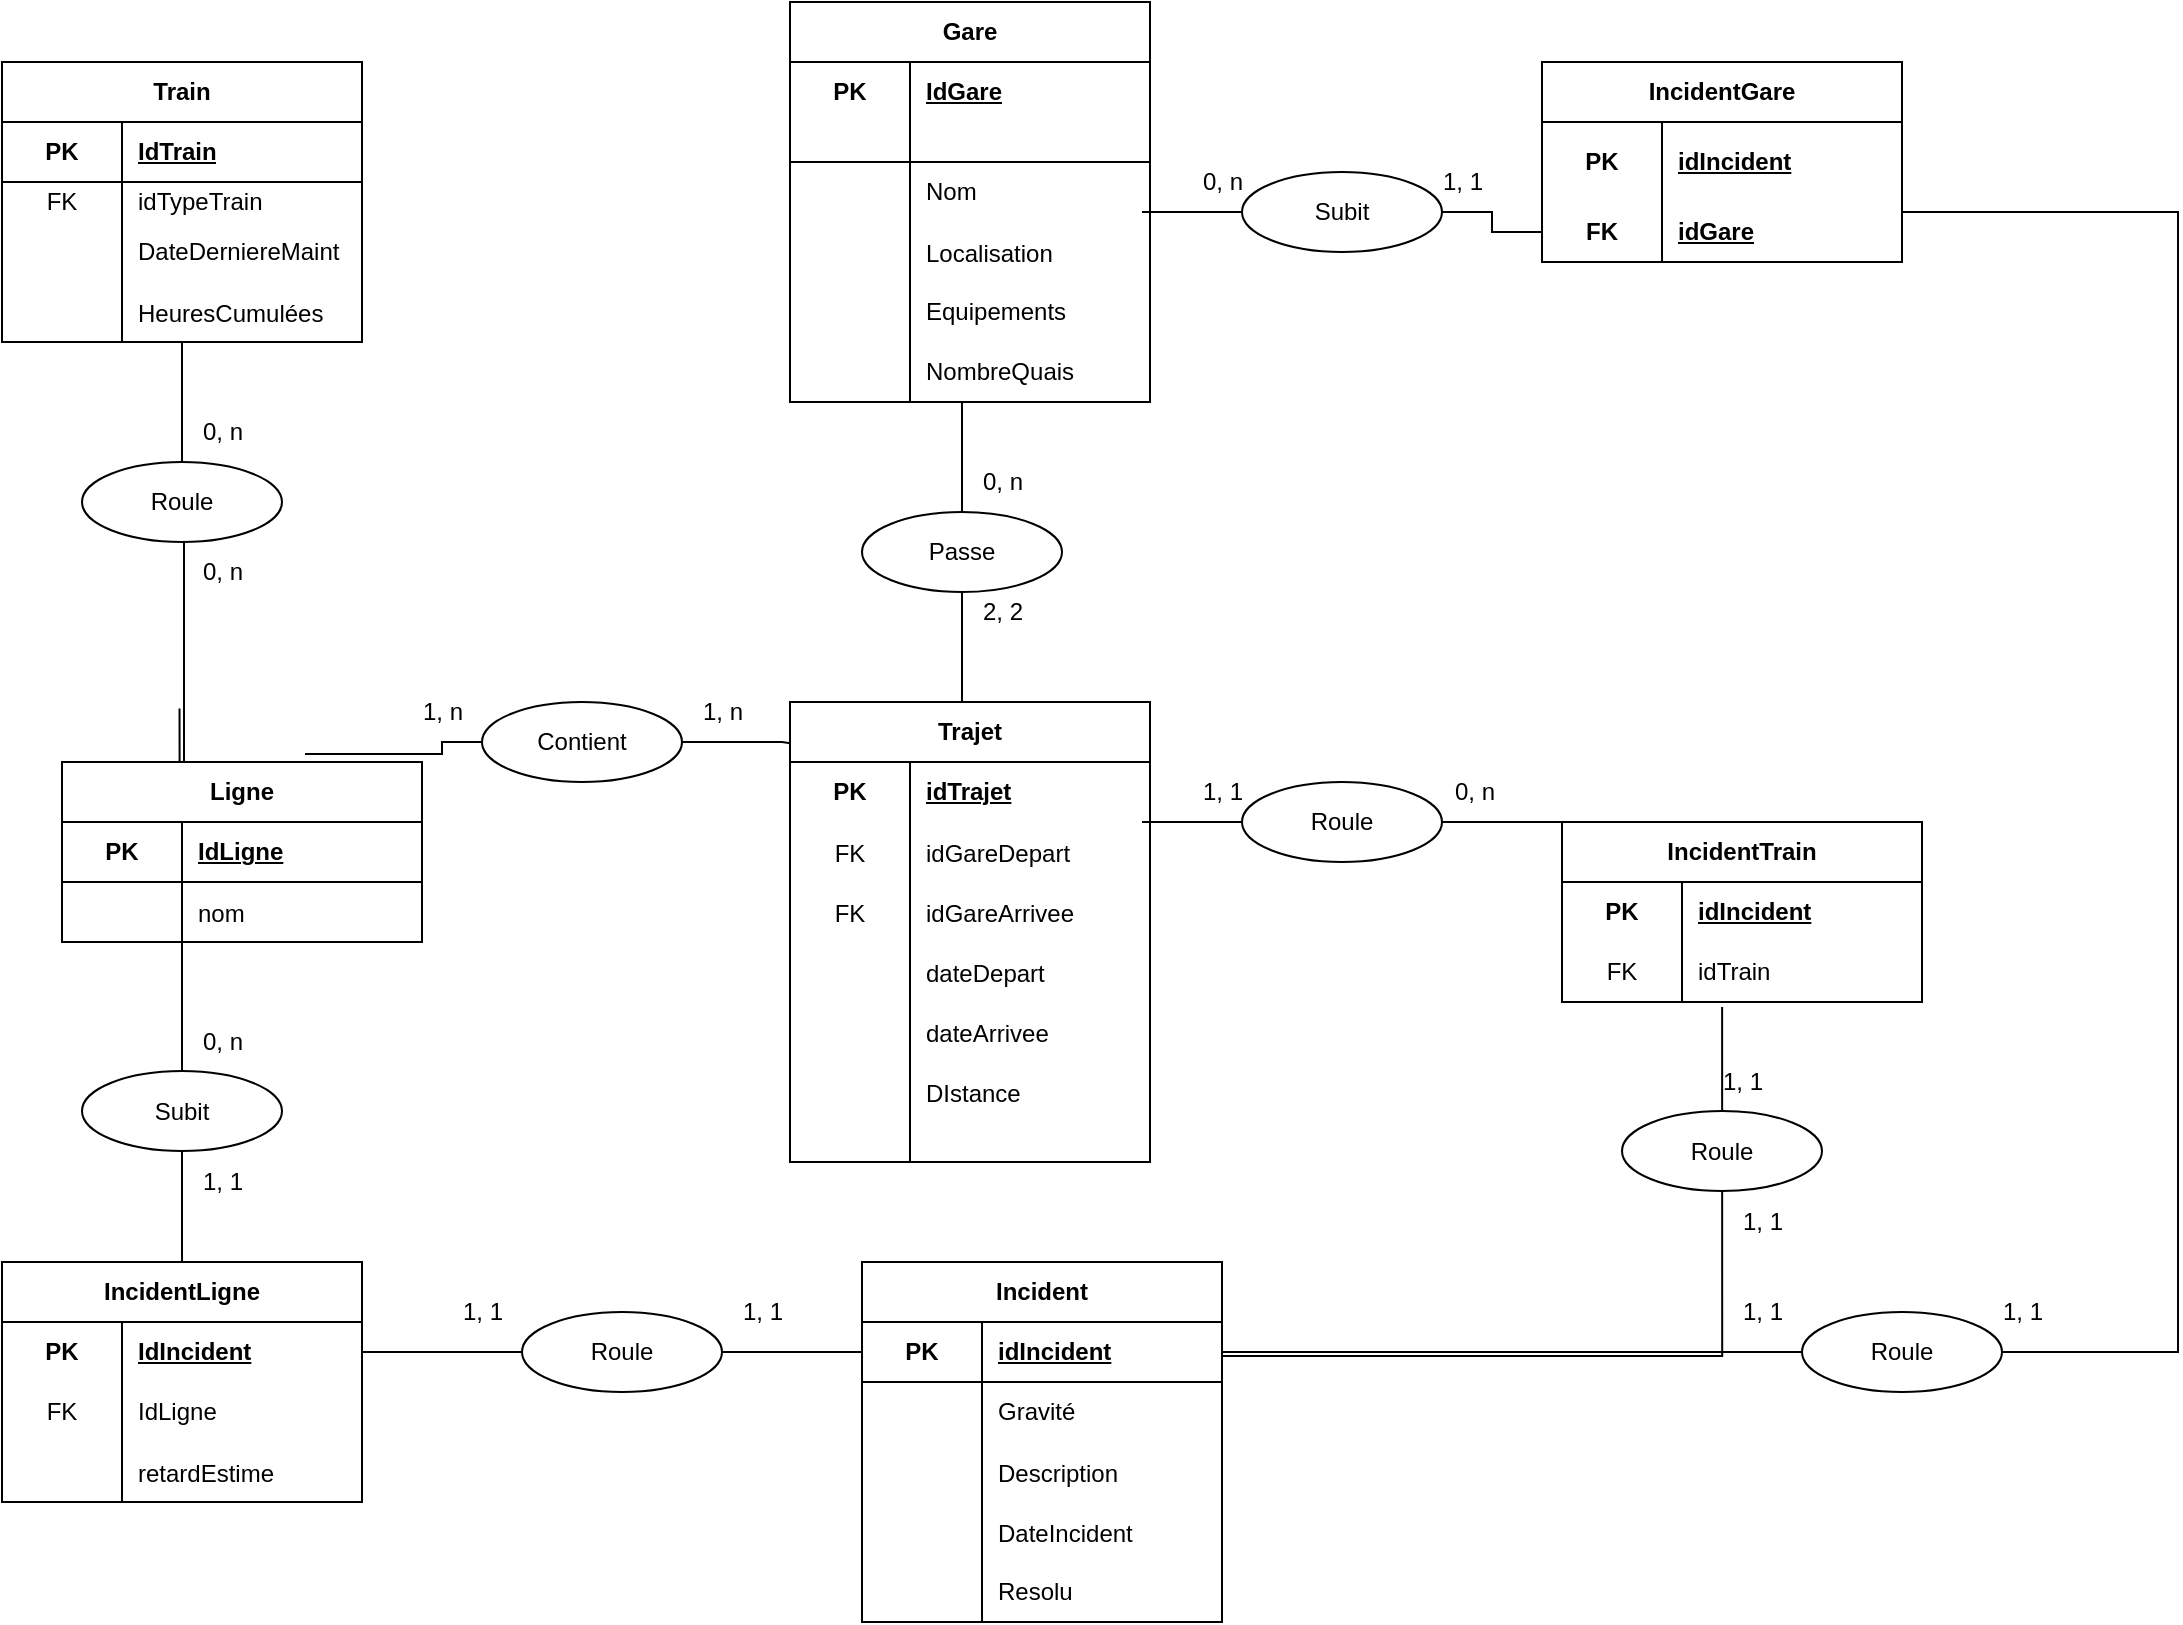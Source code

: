 <mxfile version="26.0.9">
  <diagram name="Page-1" id="61wyLN4FEqy509Z-48Gh">
    <mxGraphModel dx="1228" dy="876" grid="1" gridSize="10" guides="1" tooltips="1" connect="1" arrows="1" fold="1" page="1" pageScale="1" pageWidth="827" pageHeight="1169" math="0" shadow="0">
      <root>
        <mxCell id="0" />
        <mxCell id="1" parent="0" />
        <mxCell id="Aqfc0IEThjv4Q6KwzIk--5" value="Train" style="shape=table;startSize=30;container=1;collapsible=1;childLayout=tableLayout;fixedRows=1;rowLines=0;fontStyle=1;align=center;resizeLast=1;html=1;whiteSpace=wrap;" parent="1" vertex="1">
          <mxGeometry x="-160" y="40" width="180" height="140" as="geometry" />
        </mxCell>
        <mxCell id="Aqfc0IEThjv4Q6KwzIk--9" value="" style="shape=tableRow;horizontal=0;startSize=0;swimlaneHead=0;swimlaneBody=0;fillColor=none;collapsible=0;dropTarget=0;points=[[0,0.5],[1,0.5]];portConstraint=eastwest;top=0;left=0;right=0;bottom=1;html=1;" parent="Aqfc0IEThjv4Q6KwzIk--5" vertex="1">
          <mxGeometry y="30" width="180" height="30" as="geometry" />
        </mxCell>
        <mxCell id="Aqfc0IEThjv4Q6KwzIk--10" value="PK" style="shape=partialRectangle;connectable=0;fillColor=none;top=0;left=0;bottom=0;right=0;fontStyle=1;overflow=hidden;html=1;whiteSpace=wrap;" parent="Aqfc0IEThjv4Q6KwzIk--9" vertex="1">
          <mxGeometry width="60" height="30" as="geometry">
            <mxRectangle width="60" height="30" as="alternateBounds" />
          </mxGeometry>
        </mxCell>
        <mxCell id="Aqfc0IEThjv4Q6KwzIk--11" value="IdTrain" style="shape=partialRectangle;connectable=0;fillColor=none;top=0;left=0;bottom=0;right=0;align=left;spacingLeft=6;fontStyle=5;overflow=hidden;html=1;whiteSpace=wrap;" parent="Aqfc0IEThjv4Q6KwzIk--9" vertex="1">
          <mxGeometry x="60" width="120" height="30" as="geometry">
            <mxRectangle width="120" height="30" as="alternateBounds" />
          </mxGeometry>
        </mxCell>
        <mxCell id="GWBdyxAdNTo1Oi7OPLJ_-6" value="" style="shape=tableRow;horizontal=0;startSize=0;swimlaneHead=0;swimlaneBody=0;fillColor=none;collapsible=0;dropTarget=0;points=[[0,0.5],[1,0.5]];portConstraint=eastwest;top=0;left=0;right=0;bottom=0;" vertex="1" parent="Aqfc0IEThjv4Q6KwzIk--5">
          <mxGeometry y="60" width="180" height="20" as="geometry" />
        </mxCell>
        <mxCell id="GWBdyxAdNTo1Oi7OPLJ_-7" value="FK" style="shape=partialRectangle;connectable=0;fillColor=none;top=0;left=0;bottom=0;right=0;fontStyle=0;overflow=hidden;whiteSpace=wrap;html=1;" vertex="1" parent="GWBdyxAdNTo1Oi7OPLJ_-6">
          <mxGeometry width="60" height="20" as="geometry">
            <mxRectangle width="60" height="20" as="alternateBounds" />
          </mxGeometry>
        </mxCell>
        <mxCell id="GWBdyxAdNTo1Oi7OPLJ_-8" value="idTypeTrain" style="shape=partialRectangle;connectable=0;fillColor=none;top=0;left=0;bottom=0;right=0;align=left;spacingLeft=6;fontStyle=0;overflow=hidden;whiteSpace=wrap;html=1;" vertex="1" parent="GWBdyxAdNTo1Oi7OPLJ_-6">
          <mxGeometry x="60" width="120" height="20" as="geometry">
            <mxRectangle width="120" height="20" as="alternateBounds" />
          </mxGeometry>
        </mxCell>
        <mxCell id="Aqfc0IEThjv4Q6KwzIk--15" value="" style="shape=tableRow;horizontal=0;startSize=0;swimlaneHead=0;swimlaneBody=0;fillColor=none;collapsible=0;dropTarget=0;points=[[0,0.5],[1,0.5]];portConstraint=eastwest;top=0;left=0;right=0;bottom=0;html=1;" parent="Aqfc0IEThjv4Q6KwzIk--5" vertex="1">
          <mxGeometry y="80" width="180" height="30" as="geometry" />
        </mxCell>
        <mxCell id="Aqfc0IEThjv4Q6KwzIk--16" value="" style="shape=partialRectangle;connectable=0;fillColor=none;top=0;left=0;bottom=0;right=0;editable=1;overflow=hidden;html=1;whiteSpace=wrap;" parent="Aqfc0IEThjv4Q6KwzIk--15" vertex="1">
          <mxGeometry width="60" height="30" as="geometry">
            <mxRectangle width="60" height="30" as="alternateBounds" />
          </mxGeometry>
        </mxCell>
        <mxCell id="Aqfc0IEThjv4Q6KwzIk--17" value="DateDerniereMaint" style="shape=partialRectangle;connectable=0;fillColor=none;top=0;left=0;bottom=0;right=0;align=left;spacingLeft=6;overflow=hidden;html=1;whiteSpace=wrap;" parent="Aqfc0IEThjv4Q6KwzIk--15" vertex="1">
          <mxGeometry x="60" width="120" height="30" as="geometry">
            <mxRectangle width="120" height="30" as="alternateBounds" />
          </mxGeometry>
        </mxCell>
        <mxCell id="GWBdyxAdNTo1Oi7OPLJ_-2" value="" style="shape=tableRow;horizontal=0;startSize=0;swimlaneHead=0;swimlaneBody=0;fillColor=none;collapsible=0;dropTarget=0;points=[[0,0.5],[1,0.5]];portConstraint=eastwest;top=0;left=0;right=0;bottom=0;" vertex="1" parent="Aqfc0IEThjv4Q6KwzIk--5">
          <mxGeometry y="110" width="180" height="30" as="geometry" />
        </mxCell>
        <mxCell id="GWBdyxAdNTo1Oi7OPLJ_-3" value="" style="shape=partialRectangle;connectable=0;fillColor=none;top=0;left=0;bottom=0;right=0;editable=1;overflow=hidden;" vertex="1" parent="GWBdyxAdNTo1Oi7OPLJ_-2">
          <mxGeometry width="60" height="30" as="geometry">
            <mxRectangle width="60" height="30" as="alternateBounds" />
          </mxGeometry>
        </mxCell>
        <mxCell id="GWBdyxAdNTo1Oi7OPLJ_-4" value="HeuresCumulées" style="shape=partialRectangle;connectable=0;fillColor=none;top=0;left=0;bottom=0;right=0;align=left;spacingLeft=6;overflow=hidden;" vertex="1" parent="GWBdyxAdNTo1Oi7OPLJ_-2">
          <mxGeometry x="60" width="120" height="30" as="geometry">
            <mxRectangle width="120" height="30" as="alternateBounds" />
          </mxGeometry>
        </mxCell>
        <mxCell id="Aqfc0IEThjv4Q6KwzIk--18" value="Ligne" style="shape=table;startSize=30;container=1;collapsible=1;childLayout=tableLayout;fixedRows=1;rowLines=0;fontStyle=1;align=center;resizeLast=1;html=1;whiteSpace=wrap;" parent="1" vertex="1">
          <mxGeometry x="-130" y="390" width="180" height="90" as="geometry" />
        </mxCell>
        <mxCell id="Aqfc0IEThjv4Q6KwzIk--22" value="" style="shape=tableRow;horizontal=0;startSize=0;swimlaneHead=0;swimlaneBody=0;fillColor=none;collapsible=0;dropTarget=0;points=[[0,0.5],[1,0.5]];portConstraint=eastwest;top=0;left=0;right=0;bottom=1;html=1;" parent="Aqfc0IEThjv4Q6KwzIk--18" vertex="1">
          <mxGeometry y="30" width="180" height="30" as="geometry" />
        </mxCell>
        <mxCell id="Aqfc0IEThjv4Q6KwzIk--23" value="PK" style="shape=partialRectangle;connectable=0;fillColor=none;top=0;left=0;bottom=0;right=0;fontStyle=1;overflow=hidden;html=1;whiteSpace=wrap;" parent="Aqfc0IEThjv4Q6KwzIk--22" vertex="1">
          <mxGeometry width="60" height="30" as="geometry">
            <mxRectangle width="60" height="30" as="alternateBounds" />
          </mxGeometry>
        </mxCell>
        <mxCell id="Aqfc0IEThjv4Q6KwzIk--24" value="IdLigne" style="shape=partialRectangle;connectable=0;fillColor=none;top=0;left=0;bottom=0;right=0;align=left;spacingLeft=6;fontStyle=5;overflow=hidden;html=1;whiteSpace=wrap;" parent="Aqfc0IEThjv4Q6KwzIk--22" vertex="1">
          <mxGeometry x="60" width="120" height="30" as="geometry">
            <mxRectangle width="120" height="30" as="alternateBounds" />
          </mxGeometry>
        </mxCell>
        <mxCell id="GWBdyxAdNTo1Oi7OPLJ_-10" value="" style="shape=tableRow;horizontal=0;startSize=0;swimlaneHead=0;swimlaneBody=0;fillColor=none;collapsible=0;dropTarget=0;points=[[0,0.5],[1,0.5]];portConstraint=eastwest;top=0;left=0;right=0;bottom=0;" vertex="1" parent="Aqfc0IEThjv4Q6KwzIk--18">
          <mxGeometry y="60" width="180" height="30" as="geometry" />
        </mxCell>
        <mxCell id="GWBdyxAdNTo1Oi7OPLJ_-11" value="" style="shape=partialRectangle;connectable=0;fillColor=none;top=0;left=0;bottom=0;right=0;editable=1;overflow=hidden;" vertex="1" parent="GWBdyxAdNTo1Oi7OPLJ_-10">
          <mxGeometry width="60" height="30" as="geometry">
            <mxRectangle width="60" height="30" as="alternateBounds" />
          </mxGeometry>
        </mxCell>
        <mxCell id="GWBdyxAdNTo1Oi7OPLJ_-12" value="nom" style="shape=partialRectangle;connectable=0;fillColor=none;top=0;left=0;bottom=0;right=0;align=left;spacingLeft=6;overflow=hidden;" vertex="1" parent="GWBdyxAdNTo1Oi7OPLJ_-10">
          <mxGeometry x="60" width="120" height="30" as="geometry">
            <mxRectangle width="120" height="30" as="alternateBounds" />
          </mxGeometry>
        </mxCell>
        <mxCell id="Aqfc0IEThjv4Q6KwzIk--31" value="Gare" style="shape=table;startSize=30;container=1;collapsible=1;childLayout=tableLayout;fixedRows=1;rowLines=0;fontStyle=1;align=center;resizeLast=1;html=1;whiteSpace=wrap;" parent="1" vertex="1">
          <mxGeometry x="234" y="10" width="180" height="200" as="geometry" />
        </mxCell>
        <mxCell id="Aqfc0IEThjv4Q6KwzIk--32" value="" style="shape=tableRow;horizontal=0;startSize=0;swimlaneHead=0;swimlaneBody=0;fillColor=none;collapsible=0;dropTarget=0;points=[[0,0.5],[1,0.5]];portConstraint=eastwest;top=0;left=0;right=0;bottom=0;html=1;" parent="Aqfc0IEThjv4Q6KwzIk--31" vertex="1">
          <mxGeometry y="30" width="180" height="30" as="geometry" />
        </mxCell>
        <mxCell id="Aqfc0IEThjv4Q6KwzIk--33" value="PK" style="shape=partialRectangle;connectable=0;fillColor=none;top=0;left=0;bottom=0;right=0;fontStyle=1;overflow=hidden;html=1;whiteSpace=wrap;" parent="Aqfc0IEThjv4Q6KwzIk--32" vertex="1">
          <mxGeometry width="60" height="30" as="geometry">
            <mxRectangle width="60" height="30" as="alternateBounds" />
          </mxGeometry>
        </mxCell>
        <mxCell id="Aqfc0IEThjv4Q6KwzIk--34" value="IdGare" style="shape=partialRectangle;connectable=0;fillColor=none;top=0;left=0;bottom=0;right=0;align=left;spacingLeft=6;fontStyle=5;overflow=hidden;html=1;whiteSpace=wrap;" parent="Aqfc0IEThjv4Q6KwzIk--32" vertex="1">
          <mxGeometry x="60" width="120" height="30" as="geometry">
            <mxRectangle width="120" height="30" as="alternateBounds" />
          </mxGeometry>
        </mxCell>
        <mxCell id="Aqfc0IEThjv4Q6KwzIk--35" value="" style="shape=tableRow;horizontal=0;startSize=0;swimlaneHead=0;swimlaneBody=0;fillColor=none;collapsible=0;dropTarget=0;points=[[0,0.5],[1,0.5]];portConstraint=eastwest;top=0;left=0;right=0;bottom=1;html=1;" parent="Aqfc0IEThjv4Q6KwzIk--31" vertex="1">
          <mxGeometry y="60" width="180" height="20" as="geometry" />
        </mxCell>
        <mxCell id="Aqfc0IEThjv4Q6KwzIk--36" value="" style="shape=partialRectangle;connectable=0;fillColor=none;top=0;left=0;bottom=0;right=0;fontStyle=1;overflow=hidden;html=1;whiteSpace=wrap;" parent="Aqfc0IEThjv4Q6KwzIk--35" vertex="1">
          <mxGeometry width="60" height="20" as="geometry">
            <mxRectangle width="60" height="20" as="alternateBounds" />
          </mxGeometry>
        </mxCell>
        <mxCell id="Aqfc0IEThjv4Q6KwzIk--37" value="" style="shape=partialRectangle;connectable=0;fillColor=none;top=0;left=0;bottom=0;right=0;align=left;spacingLeft=6;fontStyle=5;overflow=hidden;html=1;whiteSpace=wrap;" parent="Aqfc0IEThjv4Q6KwzIk--35" vertex="1">
          <mxGeometry x="60" width="120" height="20" as="geometry">
            <mxRectangle width="120" height="20" as="alternateBounds" />
          </mxGeometry>
        </mxCell>
        <mxCell id="Aqfc0IEThjv4Q6KwzIk--38" value="" style="shape=tableRow;horizontal=0;startSize=0;swimlaneHead=0;swimlaneBody=0;fillColor=none;collapsible=0;dropTarget=0;points=[[0,0.5],[1,0.5]];portConstraint=eastwest;top=0;left=0;right=0;bottom=0;html=1;" parent="Aqfc0IEThjv4Q6KwzIk--31" vertex="1">
          <mxGeometry y="80" width="180" height="30" as="geometry" />
        </mxCell>
        <mxCell id="Aqfc0IEThjv4Q6KwzIk--39" value="" style="shape=partialRectangle;connectable=0;fillColor=none;top=0;left=0;bottom=0;right=0;editable=1;overflow=hidden;html=1;whiteSpace=wrap;" parent="Aqfc0IEThjv4Q6KwzIk--38" vertex="1">
          <mxGeometry width="60" height="30" as="geometry">
            <mxRectangle width="60" height="30" as="alternateBounds" />
          </mxGeometry>
        </mxCell>
        <mxCell id="Aqfc0IEThjv4Q6KwzIk--40" value="Nom" style="shape=partialRectangle;connectable=0;fillColor=none;top=0;left=0;bottom=0;right=0;align=left;spacingLeft=6;overflow=hidden;html=1;whiteSpace=wrap;" parent="Aqfc0IEThjv4Q6KwzIk--38" vertex="1">
          <mxGeometry x="60" width="120" height="30" as="geometry">
            <mxRectangle width="120" height="30" as="alternateBounds" />
          </mxGeometry>
        </mxCell>
        <mxCell id="GWBdyxAdNTo1Oi7OPLJ_-67" value="" style="shape=tableRow;horizontal=0;startSize=0;swimlaneHead=0;swimlaneBody=0;fillColor=none;collapsible=0;dropTarget=0;points=[[0,0.5],[1,0.5]];portConstraint=eastwest;top=0;left=0;right=0;bottom=0;" vertex="1" parent="Aqfc0IEThjv4Q6KwzIk--31">
          <mxGeometry y="110" width="180" height="30" as="geometry" />
        </mxCell>
        <mxCell id="GWBdyxAdNTo1Oi7OPLJ_-68" value="" style="shape=partialRectangle;connectable=0;fillColor=none;top=0;left=0;bottom=0;right=0;editable=1;overflow=hidden;" vertex="1" parent="GWBdyxAdNTo1Oi7OPLJ_-67">
          <mxGeometry width="60" height="30" as="geometry">
            <mxRectangle width="60" height="30" as="alternateBounds" />
          </mxGeometry>
        </mxCell>
        <mxCell id="GWBdyxAdNTo1Oi7OPLJ_-69" value="Localisation" style="shape=partialRectangle;connectable=0;fillColor=none;top=0;left=0;bottom=0;right=0;align=left;spacingLeft=6;overflow=hidden;" vertex="1" parent="GWBdyxAdNTo1Oi7OPLJ_-67">
          <mxGeometry x="60" width="120" height="30" as="geometry">
            <mxRectangle width="120" height="30" as="alternateBounds" />
          </mxGeometry>
        </mxCell>
        <mxCell id="Aqfc0IEThjv4Q6KwzIk--41" value="" style="shape=tableRow;horizontal=0;startSize=0;swimlaneHead=0;swimlaneBody=0;fillColor=none;collapsible=0;dropTarget=0;points=[[0,0.5],[1,0.5]];portConstraint=eastwest;top=0;left=0;right=0;bottom=0;html=1;" parent="Aqfc0IEThjv4Q6KwzIk--31" vertex="1">
          <mxGeometry y="140" width="180" height="30" as="geometry" />
        </mxCell>
        <mxCell id="Aqfc0IEThjv4Q6KwzIk--42" value="" style="shape=partialRectangle;connectable=0;fillColor=none;top=0;left=0;bottom=0;right=0;editable=1;overflow=hidden;html=1;whiteSpace=wrap;" parent="Aqfc0IEThjv4Q6KwzIk--41" vertex="1">
          <mxGeometry width="60" height="30" as="geometry">
            <mxRectangle width="60" height="30" as="alternateBounds" />
          </mxGeometry>
        </mxCell>
        <mxCell id="Aqfc0IEThjv4Q6KwzIk--43" value="Equipements" style="shape=partialRectangle;connectable=0;fillColor=none;top=0;left=0;bottom=0;right=0;align=left;spacingLeft=6;overflow=hidden;html=1;whiteSpace=wrap;" parent="Aqfc0IEThjv4Q6KwzIk--41" vertex="1">
          <mxGeometry x="60" width="120" height="30" as="geometry">
            <mxRectangle width="120" height="30" as="alternateBounds" />
          </mxGeometry>
        </mxCell>
        <mxCell id="Aqfc0IEThjv4Q6KwzIk--173" value="" style="shape=tableRow;horizontal=0;startSize=0;swimlaneHead=0;swimlaneBody=0;fillColor=none;collapsible=0;dropTarget=0;points=[[0,0.5],[1,0.5]];portConstraint=eastwest;top=0;left=0;right=0;bottom=0;html=1;" parent="Aqfc0IEThjv4Q6KwzIk--31" vertex="1">
          <mxGeometry y="170" width="180" height="30" as="geometry" />
        </mxCell>
        <mxCell id="Aqfc0IEThjv4Q6KwzIk--174" value="" style="shape=partialRectangle;connectable=0;fillColor=none;top=0;left=0;bottom=0;right=0;editable=1;overflow=hidden;html=1;whiteSpace=wrap;" parent="Aqfc0IEThjv4Q6KwzIk--173" vertex="1">
          <mxGeometry width="60" height="30" as="geometry">
            <mxRectangle width="60" height="30" as="alternateBounds" />
          </mxGeometry>
        </mxCell>
        <mxCell id="Aqfc0IEThjv4Q6KwzIk--175" value="NombreQuais" style="shape=partialRectangle;connectable=0;fillColor=none;top=0;left=0;bottom=0;right=0;align=left;spacingLeft=6;overflow=hidden;html=1;whiteSpace=wrap;" parent="Aqfc0IEThjv4Q6KwzIk--173" vertex="1">
          <mxGeometry x="60" width="120" height="30" as="geometry">
            <mxRectangle width="120" height="30" as="alternateBounds" />
          </mxGeometry>
        </mxCell>
        <mxCell id="Aqfc0IEThjv4Q6KwzIk--83" value="IncidentTrain" style="shape=table;startSize=30;container=1;collapsible=1;childLayout=tableLayout;fixedRows=1;rowLines=0;fontStyle=1;align=center;resizeLast=1;html=1;whiteSpace=wrap;" parent="1" vertex="1">
          <mxGeometry x="620" y="420" width="180" height="90" as="geometry" />
        </mxCell>
        <mxCell id="Aqfc0IEThjv4Q6KwzIk--84" value="" style="shape=tableRow;horizontal=0;startSize=0;swimlaneHead=0;swimlaneBody=0;fillColor=none;collapsible=0;dropTarget=0;points=[[0,0.5],[1,0.5]];portConstraint=eastwest;top=0;left=0;right=0;bottom=0;html=1;" parent="Aqfc0IEThjv4Q6KwzIk--83" vertex="1">
          <mxGeometry y="30" width="180" height="30" as="geometry" />
        </mxCell>
        <mxCell id="Aqfc0IEThjv4Q6KwzIk--85" value="PK" style="shape=partialRectangle;connectable=0;fillColor=none;top=0;left=0;bottom=0;right=0;fontStyle=1;overflow=hidden;html=1;whiteSpace=wrap;" parent="Aqfc0IEThjv4Q6KwzIk--84" vertex="1">
          <mxGeometry width="60" height="30" as="geometry">
            <mxRectangle width="60" height="30" as="alternateBounds" />
          </mxGeometry>
        </mxCell>
        <mxCell id="Aqfc0IEThjv4Q6KwzIk--86" value="idIncident" style="shape=partialRectangle;connectable=0;fillColor=none;top=0;left=0;bottom=0;right=0;align=left;spacingLeft=6;fontStyle=5;overflow=hidden;html=1;whiteSpace=wrap;" parent="Aqfc0IEThjv4Q6KwzIk--84" vertex="1">
          <mxGeometry x="60" width="120" height="30" as="geometry">
            <mxRectangle width="120" height="30" as="alternateBounds" />
          </mxGeometry>
        </mxCell>
        <mxCell id="Aqfc0IEThjv4Q6KwzIk--90" value="" style="shape=tableRow;horizontal=0;startSize=0;swimlaneHead=0;swimlaneBody=0;fillColor=none;collapsible=0;dropTarget=0;points=[[0,0.5],[1,0.5]];portConstraint=eastwest;top=0;left=0;right=0;bottom=0;html=1;" parent="Aqfc0IEThjv4Q6KwzIk--83" vertex="1">
          <mxGeometry y="60" width="180" height="30" as="geometry" />
        </mxCell>
        <mxCell id="Aqfc0IEThjv4Q6KwzIk--91" value="FK" style="shape=partialRectangle;connectable=0;fillColor=none;top=0;left=0;bottom=0;right=0;editable=1;overflow=hidden;html=1;whiteSpace=wrap;" parent="Aqfc0IEThjv4Q6KwzIk--90" vertex="1">
          <mxGeometry width="60" height="30" as="geometry">
            <mxRectangle width="60" height="30" as="alternateBounds" />
          </mxGeometry>
        </mxCell>
        <mxCell id="Aqfc0IEThjv4Q6KwzIk--92" value="idTrain" style="shape=partialRectangle;connectable=0;fillColor=none;top=0;left=0;bottom=0;right=0;align=left;spacingLeft=6;overflow=hidden;html=1;whiteSpace=wrap;" parent="Aqfc0IEThjv4Q6KwzIk--90" vertex="1">
          <mxGeometry x="60" width="120" height="30" as="geometry">
            <mxRectangle width="120" height="30" as="alternateBounds" />
          </mxGeometry>
        </mxCell>
        <mxCell id="Aqfc0IEThjv4Q6KwzIk--96" value="Incident" style="shape=table;startSize=30;container=1;collapsible=1;childLayout=tableLayout;fixedRows=1;rowLines=0;fontStyle=1;align=center;resizeLast=1;html=1;whiteSpace=wrap;" parent="1" vertex="1">
          <mxGeometry x="270" y="640" width="180" height="180" as="geometry" />
        </mxCell>
        <mxCell id="GWBdyxAdNTo1Oi7OPLJ_-23" value="" style="shape=tableRow;horizontal=0;startSize=0;swimlaneHead=0;swimlaneBody=0;fillColor=none;collapsible=0;dropTarget=0;points=[[0,0.5],[1,0.5]];portConstraint=eastwest;top=0;left=0;right=0;bottom=1;" vertex="1" parent="Aqfc0IEThjv4Q6KwzIk--96">
          <mxGeometry y="30" width="180" height="30" as="geometry" />
        </mxCell>
        <mxCell id="GWBdyxAdNTo1Oi7OPLJ_-24" value="PK" style="shape=partialRectangle;connectable=0;fillColor=none;top=0;left=0;bottom=0;right=0;fontStyle=1;overflow=hidden;whiteSpace=wrap;html=1;" vertex="1" parent="GWBdyxAdNTo1Oi7OPLJ_-23">
          <mxGeometry width="60" height="30" as="geometry">
            <mxRectangle width="60" height="30" as="alternateBounds" />
          </mxGeometry>
        </mxCell>
        <mxCell id="GWBdyxAdNTo1Oi7OPLJ_-25" value="idIncident" style="shape=partialRectangle;connectable=0;fillColor=none;top=0;left=0;bottom=0;right=0;align=left;spacingLeft=6;fontStyle=5;overflow=hidden;whiteSpace=wrap;html=1;" vertex="1" parent="GWBdyxAdNTo1Oi7OPLJ_-23">
          <mxGeometry x="60" width="120" height="30" as="geometry">
            <mxRectangle width="120" height="30" as="alternateBounds" />
          </mxGeometry>
        </mxCell>
        <mxCell id="Aqfc0IEThjv4Q6KwzIk--103" value="" style="shape=tableRow;horizontal=0;startSize=0;swimlaneHead=0;swimlaneBody=0;fillColor=none;collapsible=0;dropTarget=0;points=[[0,0.5],[1,0.5]];portConstraint=eastwest;top=0;left=0;right=0;bottom=0;html=1;" parent="Aqfc0IEThjv4Q6KwzIk--96" vertex="1">
          <mxGeometry y="60" width="180" height="30" as="geometry" />
        </mxCell>
        <mxCell id="Aqfc0IEThjv4Q6KwzIk--104" value="" style="shape=partialRectangle;connectable=0;fillColor=none;top=0;left=0;bottom=0;right=0;editable=1;overflow=hidden;html=1;whiteSpace=wrap;" parent="Aqfc0IEThjv4Q6KwzIk--103" vertex="1">
          <mxGeometry width="60" height="30" as="geometry">
            <mxRectangle width="60" height="30" as="alternateBounds" />
          </mxGeometry>
        </mxCell>
        <mxCell id="Aqfc0IEThjv4Q6KwzIk--105" value="Gravité" style="shape=partialRectangle;connectable=0;fillColor=none;top=0;left=0;bottom=0;right=0;align=left;spacingLeft=6;overflow=hidden;html=1;whiteSpace=wrap;" parent="Aqfc0IEThjv4Q6KwzIk--103" vertex="1">
          <mxGeometry x="60" width="120" height="30" as="geometry">
            <mxRectangle width="120" height="30" as="alternateBounds" />
          </mxGeometry>
        </mxCell>
        <mxCell id="GWBdyxAdNTo1Oi7OPLJ_-27" value="" style="shape=tableRow;horizontal=0;startSize=0;swimlaneHead=0;swimlaneBody=0;fillColor=none;collapsible=0;dropTarget=0;points=[[0,0.5],[1,0.5]];portConstraint=eastwest;top=0;left=0;right=0;bottom=0;" vertex="1" parent="Aqfc0IEThjv4Q6KwzIk--96">
          <mxGeometry y="90" width="180" height="30" as="geometry" />
        </mxCell>
        <mxCell id="GWBdyxAdNTo1Oi7OPLJ_-28" value="" style="shape=partialRectangle;connectable=0;fillColor=none;top=0;left=0;bottom=0;right=0;editable=1;overflow=hidden;" vertex="1" parent="GWBdyxAdNTo1Oi7OPLJ_-27">
          <mxGeometry width="60" height="30" as="geometry">
            <mxRectangle width="60" height="30" as="alternateBounds" />
          </mxGeometry>
        </mxCell>
        <mxCell id="GWBdyxAdNTo1Oi7OPLJ_-29" value="Description" style="shape=partialRectangle;connectable=0;fillColor=none;top=0;left=0;bottom=0;right=0;align=left;spacingLeft=6;overflow=hidden;" vertex="1" parent="GWBdyxAdNTo1Oi7OPLJ_-27">
          <mxGeometry x="60" width="120" height="30" as="geometry">
            <mxRectangle width="120" height="30" as="alternateBounds" />
          </mxGeometry>
        </mxCell>
        <mxCell id="GWBdyxAdNTo1Oi7OPLJ_-31" value="" style="shape=tableRow;horizontal=0;startSize=0;swimlaneHead=0;swimlaneBody=0;fillColor=none;collapsible=0;dropTarget=0;points=[[0,0.5],[1,0.5]];portConstraint=eastwest;top=0;left=0;right=0;bottom=0;" vertex="1" parent="Aqfc0IEThjv4Q6KwzIk--96">
          <mxGeometry y="120" width="180" height="30" as="geometry" />
        </mxCell>
        <mxCell id="GWBdyxAdNTo1Oi7OPLJ_-32" value="" style="shape=partialRectangle;connectable=0;fillColor=none;top=0;left=0;bottom=0;right=0;editable=1;overflow=hidden;" vertex="1" parent="GWBdyxAdNTo1Oi7OPLJ_-31">
          <mxGeometry width="60" height="30" as="geometry">
            <mxRectangle width="60" height="30" as="alternateBounds" />
          </mxGeometry>
        </mxCell>
        <mxCell id="GWBdyxAdNTo1Oi7OPLJ_-33" value="DateIncident" style="shape=partialRectangle;connectable=0;fillColor=none;top=0;left=0;bottom=0;right=0;align=left;spacingLeft=6;overflow=hidden;" vertex="1" parent="GWBdyxAdNTo1Oi7OPLJ_-31">
          <mxGeometry x="60" width="120" height="30" as="geometry">
            <mxRectangle width="120" height="30" as="alternateBounds" />
          </mxGeometry>
        </mxCell>
        <mxCell id="Aqfc0IEThjv4Q6KwzIk--106" value="" style="shape=tableRow;horizontal=0;startSize=0;swimlaneHead=0;swimlaneBody=0;fillColor=none;collapsible=0;dropTarget=0;points=[[0,0.5],[1,0.5]];portConstraint=eastwest;top=0;left=0;right=0;bottom=0;html=1;" parent="Aqfc0IEThjv4Q6KwzIk--96" vertex="1">
          <mxGeometry y="150" width="180" height="30" as="geometry" />
        </mxCell>
        <mxCell id="Aqfc0IEThjv4Q6KwzIk--107" value="" style="shape=partialRectangle;connectable=0;fillColor=none;top=0;left=0;bottom=0;right=0;editable=1;overflow=hidden;html=1;whiteSpace=wrap;" parent="Aqfc0IEThjv4Q6KwzIk--106" vertex="1">
          <mxGeometry width="60" height="30" as="geometry">
            <mxRectangle width="60" height="30" as="alternateBounds" />
          </mxGeometry>
        </mxCell>
        <mxCell id="Aqfc0IEThjv4Q6KwzIk--108" value="Resolu" style="shape=partialRectangle;connectable=0;fillColor=none;top=0;left=0;bottom=0;right=0;align=left;spacingLeft=6;overflow=hidden;html=1;whiteSpace=wrap;" parent="Aqfc0IEThjv4Q6KwzIk--106" vertex="1">
          <mxGeometry x="60" width="120" height="30" as="geometry">
            <mxRectangle width="120" height="30" as="alternateBounds" />
          </mxGeometry>
        </mxCell>
        <mxCell id="m0YdxyYDaMqEQosABjCk-50" style="edgeStyle=orthogonalEdgeStyle;rounded=0;orthogonalLoop=1;jettySize=auto;html=1;exitX=0.5;exitY=0;exitDx=0;exitDy=0;endArrow=none;endFill=0;" parent="1" source="Aqfc0IEThjv4Q6KwzIk--109" target="m0YdxyYDaMqEQosABjCk-48" edge="1">
          <mxGeometry relative="1" as="geometry" />
        </mxCell>
        <mxCell id="Aqfc0IEThjv4Q6KwzIk--109" value="IncidentLigne" style="shape=table;startSize=30;container=1;collapsible=1;childLayout=tableLayout;fixedRows=1;rowLines=0;fontStyle=1;align=center;resizeLast=1;html=1;whiteSpace=wrap;" parent="1" vertex="1">
          <mxGeometry x="-160" y="640" width="180" height="120" as="geometry" />
        </mxCell>
        <mxCell id="Aqfc0IEThjv4Q6KwzIk--110" value="" style="shape=tableRow;horizontal=0;startSize=0;swimlaneHead=0;swimlaneBody=0;fillColor=none;collapsible=0;dropTarget=0;points=[[0,0.5],[1,0.5]];portConstraint=eastwest;top=0;left=0;right=0;bottom=0;html=1;" parent="Aqfc0IEThjv4Q6KwzIk--109" vertex="1">
          <mxGeometry y="30" width="180" height="30" as="geometry" />
        </mxCell>
        <mxCell id="Aqfc0IEThjv4Q6KwzIk--111" value="PK" style="shape=partialRectangle;connectable=0;fillColor=none;top=0;left=0;bottom=0;right=0;fontStyle=1;overflow=hidden;html=1;whiteSpace=wrap;" parent="Aqfc0IEThjv4Q6KwzIk--110" vertex="1">
          <mxGeometry width="60" height="30" as="geometry">
            <mxRectangle width="60" height="30" as="alternateBounds" />
          </mxGeometry>
        </mxCell>
        <mxCell id="Aqfc0IEThjv4Q6KwzIk--112" value="IdIncident" style="shape=partialRectangle;connectable=0;fillColor=none;top=0;left=0;bottom=0;right=0;align=left;spacingLeft=6;fontStyle=5;overflow=hidden;html=1;whiteSpace=wrap;" parent="Aqfc0IEThjv4Q6KwzIk--110" vertex="1">
          <mxGeometry x="60" width="120" height="30" as="geometry">
            <mxRectangle width="120" height="30" as="alternateBounds" />
          </mxGeometry>
        </mxCell>
        <mxCell id="GWBdyxAdNTo1Oi7OPLJ_-15" value="" style="shape=tableRow;horizontal=0;startSize=0;swimlaneHead=0;swimlaneBody=0;fillColor=none;collapsible=0;dropTarget=0;points=[[0,0.5],[1,0.5]];portConstraint=eastwest;top=0;left=0;right=0;bottom=0;" vertex="1" parent="Aqfc0IEThjv4Q6KwzIk--109">
          <mxGeometry y="60" width="180" height="30" as="geometry" />
        </mxCell>
        <mxCell id="GWBdyxAdNTo1Oi7OPLJ_-16" value="FK" style="shape=partialRectangle;connectable=0;fillColor=none;top=0;left=0;bottom=0;right=0;fontStyle=0;overflow=hidden;whiteSpace=wrap;html=1;" vertex="1" parent="GWBdyxAdNTo1Oi7OPLJ_-15">
          <mxGeometry width="60" height="30" as="geometry">
            <mxRectangle width="60" height="30" as="alternateBounds" />
          </mxGeometry>
        </mxCell>
        <mxCell id="GWBdyxAdNTo1Oi7OPLJ_-17" value="IdLigne" style="shape=partialRectangle;connectable=0;fillColor=none;top=0;left=0;bottom=0;right=0;align=left;spacingLeft=6;fontStyle=0;overflow=hidden;whiteSpace=wrap;html=1;" vertex="1" parent="GWBdyxAdNTo1Oi7OPLJ_-15">
          <mxGeometry x="60" width="120" height="30" as="geometry">
            <mxRectangle width="120" height="30" as="alternateBounds" />
          </mxGeometry>
        </mxCell>
        <mxCell id="GWBdyxAdNTo1Oi7OPLJ_-19" value="" style="shape=tableRow;horizontal=0;startSize=0;swimlaneHead=0;swimlaneBody=0;fillColor=none;collapsible=0;dropTarget=0;points=[[0,0.5],[1,0.5]];portConstraint=eastwest;top=0;left=0;right=0;bottom=0;" vertex="1" parent="Aqfc0IEThjv4Q6KwzIk--109">
          <mxGeometry y="90" width="180" height="30" as="geometry" />
        </mxCell>
        <mxCell id="GWBdyxAdNTo1Oi7OPLJ_-20" value="" style="shape=partialRectangle;connectable=0;fillColor=none;top=0;left=0;bottom=0;right=0;editable=1;overflow=hidden;" vertex="1" parent="GWBdyxAdNTo1Oi7OPLJ_-19">
          <mxGeometry width="60" height="30" as="geometry">
            <mxRectangle width="60" height="30" as="alternateBounds" />
          </mxGeometry>
        </mxCell>
        <mxCell id="GWBdyxAdNTo1Oi7OPLJ_-21" value="retardEstime" style="shape=partialRectangle;connectable=0;fillColor=none;top=0;left=0;bottom=0;right=0;align=left;spacingLeft=6;overflow=hidden;" vertex="1" parent="GWBdyxAdNTo1Oi7OPLJ_-19">
          <mxGeometry x="60" width="120" height="30" as="geometry">
            <mxRectangle width="120" height="30" as="alternateBounds" />
          </mxGeometry>
        </mxCell>
        <mxCell id="Aqfc0IEThjv4Q6KwzIk--122" value="IncidentGare" style="shape=table;startSize=30;container=1;collapsible=1;childLayout=tableLayout;fixedRows=1;rowLines=0;fontStyle=1;align=center;resizeLast=1;html=1;whiteSpace=wrap;" parent="1" vertex="1">
          <mxGeometry x="610" y="40" width="180" height="100" as="geometry" />
        </mxCell>
        <mxCell id="Aqfc0IEThjv4Q6KwzIk--123" value="" style="shape=tableRow;horizontal=0;startSize=0;swimlaneHead=0;swimlaneBody=0;fillColor=none;collapsible=0;dropTarget=0;points=[[0,0.5],[1,0.5]];portConstraint=eastwest;top=0;left=0;right=0;bottom=0;html=1;" parent="Aqfc0IEThjv4Q6KwzIk--122" vertex="1">
          <mxGeometry y="30" width="180" height="40" as="geometry" />
        </mxCell>
        <mxCell id="Aqfc0IEThjv4Q6KwzIk--124" value="PK" style="shape=partialRectangle;connectable=0;fillColor=none;top=0;left=0;bottom=0;right=0;fontStyle=1;overflow=hidden;html=1;whiteSpace=wrap;" parent="Aqfc0IEThjv4Q6KwzIk--123" vertex="1">
          <mxGeometry width="60" height="40" as="geometry">
            <mxRectangle width="60" height="40" as="alternateBounds" />
          </mxGeometry>
        </mxCell>
        <mxCell id="Aqfc0IEThjv4Q6KwzIk--125" value="idIncident" style="shape=partialRectangle;connectable=0;fillColor=none;top=0;left=0;bottom=0;right=0;align=left;spacingLeft=6;fontStyle=5;overflow=hidden;html=1;whiteSpace=wrap;" parent="Aqfc0IEThjv4Q6KwzIk--123" vertex="1">
          <mxGeometry x="60" width="120" height="40" as="geometry">
            <mxRectangle width="120" height="40" as="alternateBounds" />
          </mxGeometry>
        </mxCell>
        <mxCell id="Aqfc0IEThjv4Q6KwzIk--126" value="" style="shape=tableRow;horizontal=0;startSize=0;swimlaneHead=0;swimlaneBody=0;fillColor=none;collapsible=0;dropTarget=0;points=[[0,0.5],[1,0.5]];portConstraint=eastwest;top=0;left=0;right=0;bottom=1;html=1;" parent="Aqfc0IEThjv4Q6KwzIk--122" vertex="1">
          <mxGeometry y="70" width="180" height="30" as="geometry" />
        </mxCell>
        <mxCell id="Aqfc0IEThjv4Q6KwzIk--127" value="FK" style="shape=partialRectangle;connectable=0;fillColor=none;top=0;left=0;bottom=0;right=0;fontStyle=1;overflow=hidden;html=1;whiteSpace=wrap;" parent="Aqfc0IEThjv4Q6KwzIk--126" vertex="1">
          <mxGeometry width="60" height="30" as="geometry">
            <mxRectangle width="60" height="30" as="alternateBounds" />
          </mxGeometry>
        </mxCell>
        <mxCell id="Aqfc0IEThjv4Q6KwzIk--128" value="idGare" style="shape=partialRectangle;connectable=0;fillColor=none;top=0;left=0;bottom=0;right=0;align=left;spacingLeft=6;fontStyle=5;overflow=hidden;html=1;whiteSpace=wrap;" parent="Aqfc0IEThjv4Q6KwzIk--126" vertex="1">
          <mxGeometry x="60" width="120" height="30" as="geometry">
            <mxRectangle width="120" height="30" as="alternateBounds" />
          </mxGeometry>
        </mxCell>
        <mxCell id="m0YdxyYDaMqEQosABjCk-5" style="edgeStyle=orthogonalEdgeStyle;rounded=0;orthogonalLoop=1;jettySize=auto;html=1;exitX=0.5;exitY=0;exitDx=0;exitDy=0;entryX=0.5;entryY=1;entryDx=0;entryDy=0;endArrow=none;endFill=0;" parent="1" source="m0YdxyYDaMqEQosABjCk-3" target="Aqfc0IEThjv4Q6KwzIk--5" edge="1">
          <mxGeometry relative="1" as="geometry" />
        </mxCell>
        <mxCell id="m0YdxyYDaMqEQosABjCk-3" value="Roule" style="ellipse;whiteSpace=wrap;html=1;align=center;" parent="1" vertex="1">
          <mxGeometry x="-120" y="240" width="100" height="40" as="geometry" />
        </mxCell>
        <mxCell id="m0YdxyYDaMqEQosABjCk-6" style="edgeStyle=orthogonalEdgeStyle;rounded=0;orthogonalLoop=1;jettySize=auto;html=1;exitX=0.431;exitY=0.022;exitDx=0;exitDy=0;endArrow=none;endFill=0;exitPerimeter=0;entryX=0.5;entryY=1;entryDx=0;entryDy=0;" parent="1" target="m0YdxyYDaMqEQosABjCk-3" edge="1">
          <mxGeometry relative="1" as="geometry">
            <mxPoint x="-71.24" y="363.3" as="sourcePoint" />
            <mxPoint x="-68.82" y="290" as="targetPoint" />
            <Array as="points">
              <mxPoint x="-71" y="390" />
              <mxPoint x="-69" y="390" />
              <mxPoint x="-69" y="280" />
            </Array>
          </mxGeometry>
        </mxCell>
        <mxCell id="m0YdxyYDaMqEQosABjCk-7" value="0, n" style="text;html=1;align=center;verticalAlign=middle;resizable=0;points=[];autosize=1;strokeColor=none;fillColor=none;" parent="1" vertex="1">
          <mxGeometry x="-70" y="210" width="40" height="30" as="geometry" />
        </mxCell>
        <mxCell id="m0YdxyYDaMqEQosABjCk-8" value="0, n" style="text;html=1;align=center;verticalAlign=middle;resizable=0;points=[];autosize=1;strokeColor=none;fillColor=none;" parent="1" vertex="1">
          <mxGeometry x="-70" y="280" width="40" height="30" as="geometry" />
        </mxCell>
        <mxCell id="m0YdxyYDaMqEQosABjCk-36" style="edgeStyle=orthogonalEdgeStyle;rounded=0;orthogonalLoop=1;jettySize=auto;html=1;exitX=0;exitY=0.5;exitDx=0;exitDy=0;endArrow=none;endFill=0;entryX=0.675;entryY=-0.044;entryDx=0;entryDy=0;entryPerimeter=0;" parent="1" source="m0YdxyYDaMqEQosABjCk-27" edge="1" target="Aqfc0IEThjv4Q6KwzIk--18">
          <mxGeometry relative="1" as="geometry">
            <mxPoint x="20" y="380" as="targetPoint" />
          </mxGeometry>
        </mxCell>
        <mxCell id="m0YdxyYDaMqEQosABjCk-27" value="Contient" style="ellipse;whiteSpace=wrap;html=1;align=center;" parent="1" vertex="1">
          <mxGeometry x="80" y="360" width="100" height="40" as="geometry" />
        </mxCell>
        <mxCell id="m0YdxyYDaMqEQosABjCk-34" style="edgeStyle=orthogonalEdgeStyle;rounded=0;orthogonalLoop=1;jettySize=auto;html=1;exitX=1;exitY=0.5;exitDx=0;exitDy=0;endArrow=none;endFill=0;entryX=0.006;entryY=0.138;entryDx=0;entryDy=0;entryPerimeter=0;" parent="1" source="m0YdxyYDaMqEQosABjCk-27" edge="1">
          <mxGeometry relative="1" as="geometry">
            <mxPoint x="235.08" y="380.7" as="targetPoint" />
            <Array as="points">
              <mxPoint x="230" y="380" />
            </Array>
          </mxGeometry>
        </mxCell>
        <mxCell id="m0YdxyYDaMqEQosABjCk-38" style="edgeStyle=orthogonalEdgeStyle;rounded=0;orthogonalLoop=1;jettySize=auto;html=1;exitX=0.5;exitY=0;exitDx=0;exitDy=0;endArrow=none;endFill=0;" parent="1" source="m0YdxyYDaMqEQosABjCk-37" edge="1">
          <mxGeometry relative="1" as="geometry">
            <mxPoint x="320" y="210" as="targetPoint" />
          </mxGeometry>
        </mxCell>
        <mxCell id="m0YdxyYDaMqEQosABjCk-41" style="edgeStyle=orthogonalEdgeStyle;rounded=0;orthogonalLoop=1;jettySize=auto;html=1;exitX=0.5;exitY=1;exitDx=0;exitDy=0;endArrow=none;endFill=0;" parent="1" source="m0YdxyYDaMqEQosABjCk-37" edge="1">
          <mxGeometry relative="1" as="geometry">
            <mxPoint x="320" y="360" as="targetPoint" />
          </mxGeometry>
        </mxCell>
        <mxCell id="m0YdxyYDaMqEQosABjCk-37" value="Passe" style="ellipse;whiteSpace=wrap;html=1;align=center;" parent="1" vertex="1">
          <mxGeometry x="270" y="265" width="100" height="40" as="geometry" />
        </mxCell>
        <mxCell id="m0YdxyYDaMqEQosABjCk-43" style="edgeStyle=orthogonalEdgeStyle;rounded=0;orthogonalLoop=1;jettySize=auto;html=1;exitX=1;exitY=0.5;exitDx=0;exitDy=0;entryX=0;entryY=0.5;entryDx=0;entryDy=0;endArrow=none;endFill=0;" parent="1" source="m0YdxyYDaMqEQosABjCk-42" target="Aqfc0IEThjv4Q6KwzIk--126" edge="1">
          <mxGeometry relative="1" as="geometry" />
        </mxCell>
        <mxCell id="m0YdxyYDaMqEQosABjCk-44" style="edgeStyle=orthogonalEdgeStyle;rounded=0;orthogonalLoop=1;jettySize=auto;html=1;exitX=0;exitY=0.5;exitDx=0;exitDy=0;endArrow=none;endFill=0;" parent="1" source="m0YdxyYDaMqEQosABjCk-42" edge="1">
          <mxGeometry relative="1" as="geometry">
            <mxPoint x="410" y="115" as="targetPoint" />
          </mxGeometry>
        </mxCell>
        <mxCell id="m0YdxyYDaMqEQosABjCk-42" value="Subit" style="ellipse;whiteSpace=wrap;html=1;align=center;" parent="1" vertex="1">
          <mxGeometry x="460" y="95" width="100" height="40" as="geometry" />
        </mxCell>
        <mxCell id="m0YdxyYDaMqEQosABjCk-46" style="edgeStyle=orthogonalEdgeStyle;rounded=0;orthogonalLoop=1;jettySize=auto;html=1;exitX=0;exitY=0.5;exitDx=0;exitDy=0;endArrow=none;endFill=0;" parent="1" source="m0YdxyYDaMqEQosABjCk-45" edge="1">
          <mxGeometry relative="1" as="geometry">
            <mxPoint x="410" y="420" as="targetPoint" />
          </mxGeometry>
        </mxCell>
        <mxCell id="m0YdxyYDaMqEQosABjCk-47" style="edgeStyle=orthogonalEdgeStyle;rounded=0;orthogonalLoop=1;jettySize=auto;html=1;endArrow=none;endFill=0;" parent="1" source="m0YdxyYDaMqEQosABjCk-45" edge="1">
          <mxGeometry relative="1" as="geometry">
            <mxPoint x="600" y="420" as="targetPoint" />
            <Array as="points">
              <mxPoint x="620" y="420" />
              <mxPoint x="620" y="420" />
            </Array>
          </mxGeometry>
        </mxCell>
        <mxCell id="m0YdxyYDaMqEQosABjCk-45" value="Roule" style="ellipse;whiteSpace=wrap;html=1;align=center;" parent="1" vertex="1">
          <mxGeometry x="460" y="400" width="100" height="40" as="geometry" />
        </mxCell>
        <mxCell id="m0YdxyYDaMqEQosABjCk-49" style="edgeStyle=orthogonalEdgeStyle;rounded=0;orthogonalLoop=1;jettySize=auto;html=1;exitX=0.5;exitY=0;exitDx=0;exitDy=0;endArrow=none;endFill=0;" parent="1" source="m0YdxyYDaMqEQosABjCk-48" edge="1">
          <mxGeometry relative="1" as="geometry">
            <mxPoint x="-70" y="480" as="targetPoint" />
          </mxGeometry>
        </mxCell>
        <mxCell id="m0YdxyYDaMqEQosABjCk-48" value="Subit" style="ellipse;whiteSpace=wrap;html=1;align=center;" parent="1" vertex="1">
          <mxGeometry x="-120" y="544.5" width="100" height="40" as="geometry" />
        </mxCell>
        <mxCell id="m0YdxyYDaMqEQosABjCk-51" style="edgeStyle=orthogonalEdgeStyle;rounded=0;orthogonalLoop=1;jettySize=auto;html=1;entryX=1;entryY=0.5;entryDx=0;entryDy=0;endArrow=none;endFill=0;" parent="1" edge="1">
          <mxGeometry relative="1" as="geometry">
            <mxPoint x="700.059" y="512.47" as="sourcePoint" />
            <mxPoint x="450" y="685.0" as="targetPoint" />
            <Array as="points">
              <mxPoint x="700" y="687" />
              <mxPoint x="450" y="687" />
            </Array>
          </mxGeometry>
        </mxCell>
        <mxCell id="m0YdxyYDaMqEQosABjCk-53" style="edgeStyle=orthogonalEdgeStyle;rounded=0;orthogonalLoop=1;jettySize=auto;html=1;exitX=1;exitY=0.5;exitDx=0;exitDy=0;entryX=0;entryY=0.5;entryDx=0;entryDy=0;endArrow=none;endFill=0;" parent="1" source="m0YdxyYDaMqEQosABjCk-54" edge="1">
          <mxGeometry relative="1" as="geometry">
            <mxPoint x="270" y="685.0" as="targetPoint" />
          </mxGeometry>
        </mxCell>
        <mxCell id="m0YdxyYDaMqEQosABjCk-55" value="" style="edgeStyle=orthogonalEdgeStyle;rounded=0;orthogonalLoop=1;jettySize=auto;html=1;exitX=1;exitY=0.5;exitDx=0;exitDy=0;entryX=0;entryY=0.5;entryDx=0;entryDy=0;endArrow=none;endFill=0;" parent="1" source="Aqfc0IEThjv4Q6KwzIk--110" target="m0YdxyYDaMqEQosABjCk-54" edge="1">
          <mxGeometry relative="1" as="geometry">
            <mxPoint x="20" y="685" as="sourcePoint" />
            <mxPoint x="270" y="685" as="targetPoint" />
          </mxGeometry>
        </mxCell>
        <mxCell id="m0YdxyYDaMqEQosABjCk-54" value="Roule" style="ellipse;whiteSpace=wrap;html=1;align=center;" parent="1" vertex="1">
          <mxGeometry x="100" y="665" width="100" height="40" as="geometry" />
        </mxCell>
        <mxCell id="m0YdxyYDaMqEQosABjCk-59" value="Roule" style="ellipse;whiteSpace=wrap;html=1;align=center;" parent="1" vertex="1">
          <mxGeometry x="650" y="564.5" width="100" height="40" as="geometry" />
        </mxCell>
        <mxCell id="m0YdxyYDaMqEQosABjCk-61" value="0, n" style="text;html=1;align=center;verticalAlign=middle;resizable=0;points=[];autosize=1;strokeColor=none;fillColor=none;" parent="1" vertex="1">
          <mxGeometry x="-70" y="514.5" width="40" height="30" as="geometry" />
        </mxCell>
        <mxCell id="m0YdxyYDaMqEQosABjCk-62" value="1, 1" style="text;html=1;align=center;verticalAlign=middle;resizable=0;points=[];autosize=1;strokeColor=none;fillColor=none;" parent="1" vertex="1">
          <mxGeometry x="-70" y="585" width="40" height="30" as="geometry" />
        </mxCell>
        <mxCell id="m0YdxyYDaMqEQosABjCk-63" value="1, n" style="text;html=1;align=center;verticalAlign=middle;resizable=0;points=[];autosize=1;strokeColor=none;fillColor=none;" parent="1" vertex="1">
          <mxGeometry x="180" y="350" width="40" height="30" as="geometry" />
        </mxCell>
        <mxCell id="m0YdxyYDaMqEQosABjCk-65" value="1, n" style="text;html=1;align=center;verticalAlign=middle;resizable=0;points=[];autosize=1;strokeColor=none;fillColor=none;" parent="1" vertex="1">
          <mxGeometry x="40" y="350" width="40" height="30" as="geometry" />
        </mxCell>
        <mxCell id="m0YdxyYDaMqEQosABjCk-66" value="0, n" style="text;html=1;align=center;verticalAlign=middle;resizable=0;points=[];autosize=1;strokeColor=none;fillColor=none;" parent="1" vertex="1">
          <mxGeometry x="320" y="235" width="40" height="30" as="geometry" />
        </mxCell>
        <mxCell id="m0YdxyYDaMqEQosABjCk-67" value="2, 2" style="text;html=1;align=center;verticalAlign=middle;resizable=0;points=[];autosize=1;strokeColor=none;fillColor=none;" parent="1" vertex="1">
          <mxGeometry x="320" y="300" width="40" height="30" as="geometry" />
        </mxCell>
        <mxCell id="m0YdxyYDaMqEQosABjCk-68" value="1, 1" style="text;html=1;align=center;verticalAlign=middle;resizable=0;points=[];autosize=1;strokeColor=none;fillColor=none;" parent="1" vertex="1">
          <mxGeometry x="550" y="85" width="40" height="30" as="geometry" />
        </mxCell>
        <mxCell id="m0YdxyYDaMqEQosABjCk-52" style="edgeStyle=orthogonalEdgeStyle;rounded=0;orthogonalLoop=1;jettySize=auto;html=1;exitX=1;exitY=0.5;exitDx=0;exitDy=0;endArrow=none;endFill=0;entryX=1;entryY=0.5;entryDx=0;entryDy=0;" parent="1" source="Aqfc0IEThjv4Q6KwzIk--126" edge="1">
          <mxGeometry relative="1" as="geometry">
            <mxPoint x="450" y="685.0" as="targetPoint" />
            <mxPoint x="880" y="115" as="sourcePoint" />
            <Array as="points">
              <mxPoint x="928" y="115" />
              <mxPoint x="928" y="685" />
            </Array>
          </mxGeometry>
        </mxCell>
        <mxCell id="m0YdxyYDaMqEQosABjCk-69" value="0, n" style="text;html=1;align=center;verticalAlign=middle;resizable=0;points=[];autosize=1;strokeColor=none;fillColor=none;" parent="1" vertex="1">
          <mxGeometry x="430" y="85" width="40" height="30" as="geometry" />
        </mxCell>
        <mxCell id="m0YdxyYDaMqEQosABjCk-58" value="Roule" style="ellipse;whiteSpace=wrap;html=1;align=center;" parent="1" vertex="1">
          <mxGeometry x="740" y="665" width="100" height="40" as="geometry" />
        </mxCell>
        <mxCell id="m0YdxyYDaMqEQosABjCk-74" value="1, 1" style="text;html=1;align=center;verticalAlign=middle;resizable=0;points=[];autosize=1;strokeColor=none;fillColor=none;" parent="1" vertex="1">
          <mxGeometry x="430" y="390" width="40" height="30" as="geometry" />
        </mxCell>
        <mxCell id="m0YdxyYDaMqEQosABjCk-75" value="0, n" style="text;html=1;align=center;verticalAlign=middle;resizable=0;points=[];autosize=1;strokeColor=none;fillColor=none;" parent="1" vertex="1">
          <mxGeometry x="556" y="390" width="40" height="30" as="geometry" />
        </mxCell>
        <mxCell id="m0YdxyYDaMqEQosABjCk-76" value="Trajet" style="shape=table;startSize=30;container=1;collapsible=1;childLayout=tableLayout;fixedRows=1;rowLines=0;fontStyle=1;align=center;resizeLast=1;html=1;whiteSpace=wrap;" parent="1" vertex="1">
          <mxGeometry x="234" y="360" width="180" height="230" as="geometry" />
        </mxCell>
        <mxCell id="m0YdxyYDaMqEQosABjCk-77" value="" style="shape=tableRow;horizontal=0;startSize=0;swimlaneHead=0;swimlaneBody=0;fillColor=none;collapsible=0;dropTarget=0;points=[[0,0.5],[1,0.5]];portConstraint=eastwest;top=0;left=0;right=0;bottom=0;html=1;" parent="m0YdxyYDaMqEQosABjCk-76" vertex="1">
          <mxGeometry y="30" width="180" height="30" as="geometry" />
        </mxCell>
        <mxCell id="m0YdxyYDaMqEQosABjCk-78" value="PK" style="shape=partialRectangle;connectable=0;fillColor=none;top=0;left=0;bottom=0;right=0;fontStyle=1;overflow=hidden;html=1;whiteSpace=wrap;" parent="m0YdxyYDaMqEQosABjCk-77" vertex="1">
          <mxGeometry width="60" height="30" as="geometry">
            <mxRectangle width="60" height="30" as="alternateBounds" />
          </mxGeometry>
        </mxCell>
        <mxCell id="m0YdxyYDaMqEQosABjCk-79" value="idTrajet" style="shape=partialRectangle;connectable=0;fillColor=none;top=0;left=0;bottom=0;right=0;align=left;spacingLeft=6;fontStyle=5;overflow=hidden;html=1;whiteSpace=wrap;" parent="m0YdxyYDaMqEQosABjCk-77" vertex="1">
          <mxGeometry x="60" width="120" height="30" as="geometry">
            <mxRectangle width="120" height="30" as="alternateBounds" />
          </mxGeometry>
        </mxCell>
        <mxCell id="GWBdyxAdNTo1Oi7OPLJ_-35" value="" style="shape=tableRow;horizontal=0;startSize=0;swimlaneHead=0;swimlaneBody=0;fillColor=none;collapsible=0;dropTarget=0;points=[[0,0.5],[1,0.5]];portConstraint=eastwest;top=0;left=0;right=0;bottom=0;" vertex="1" parent="m0YdxyYDaMqEQosABjCk-76">
          <mxGeometry y="60" width="180" height="30" as="geometry" />
        </mxCell>
        <mxCell id="GWBdyxAdNTo1Oi7OPLJ_-36" value="FK" style="shape=partialRectangle;connectable=0;fillColor=none;top=0;left=0;bottom=0;right=0;editable=1;overflow=hidden;" vertex="1" parent="GWBdyxAdNTo1Oi7OPLJ_-35">
          <mxGeometry width="60" height="30" as="geometry">
            <mxRectangle width="60" height="30" as="alternateBounds" />
          </mxGeometry>
        </mxCell>
        <mxCell id="GWBdyxAdNTo1Oi7OPLJ_-37" value="idGareDepart" style="shape=partialRectangle;connectable=0;fillColor=none;top=0;left=0;bottom=0;right=0;align=left;spacingLeft=6;overflow=hidden;" vertex="1" parent="GWBdyxAdNTo1Oi7OPLJ_-35">
          <mxGeometry x="60" width="120" height="30" as="geometry">
            <mxRectangle width="120" height="30" as="alternateBounds" />
          </mxGeometry>
        </mxCell>
        <mxCell id="GWBdyxAdNTo1Oi7OPLJ_-43" value="" style="shape=tableRow;horizontal=0;startSize=0;swimlaneHead=0;swimlaneBody=0;fillColor=none;collapsible=0;dropTarget=0;points=[[0,0.5],[1,0.5]];portConstraint=eastwest;top=0;left=0;right=0;bottom=0;" vertex="1" parent="m0YdxyYDaMqEQosABjCk-76">
          <mxGeometry y="90" width="180" height="30" as="geometry" />
        </mxCell>
        <mxCell id="GWBdyxAdNTo1Oi7OPLJ_-44" value="FK" style="shape=partialRectangle;connectable=0;fillColor=none;top=0;left=0;bottom=0;right=0;editable=1;overflow=hidden;" vertex="1" parent="GWBdyxAdNTo1Oi7OPLJ_-43">
          <mxGeometry width="60" height="30" as="geometry">
            <mxRectangle width="60" height="30" as="alternateBounds" />
          </mxGeometry>
        </mxCell>
        <mxCell id="GWBdyxAdNTo1Oi7OPLJ_-45" value="idGareArrivee" style="shape=partialRectangle;connectable=0;fillColor=none;top=0;left=0;bottom=0;right=0;align=left;spacingLeft=6;overflow=hidden;" vertex="1" parent="GWBdyxAdNTo1Oi7OPLJ_-43">
          <mxGeometry x="60" width="120" height="30" as="geometry">
            <mxRectangle width="120" height="30" as="alternateBounds" />
          </mxGeometry>
        </mxCell>
        <mxCell id="GWBdyxAdNTo1Oi7OPLJ_-47" value="" style="shape=tableRow;horizontal=0;startSize=0;swimlaneHead=0;swimlaneBody=0;fillColor=none;collapsible=0;dropTarget=0;points=[[0,0.5],[1,0.5]];portConstraint=eastwest;top=0;left=0;right=0;bottom=0;" vertex="1" parent="m0YdxyYDaMqEQosABjCk-76">
          <mxGeometry y="120" width="180" height="30" as="geometry" />
        </mxCell>
        <mxCell id="GWBdyxAdNTo1Oi7OPLJ_-48" value="" style="shape=partialRectangle;connectable=0;fillColor=none;top=0;left=0;bottom=0;right=0;editable=1;overflow=hidden;" vertex="1" parent="GWBdyxAdNTo1Oi7OPLJ_-47">
          <mxGeometry width="60" height="30" as="geometry">
            <mxRectangle width="60" height="30" as="alternateBounds" />
          </mxGeometry>
        </mxCell>
        <mxCell id="GWBdyxAdNTo1Oi7OPLJ_-49" value="dateDepart" style="shape=partialRectangle;connectable=0;fillColor=none;top=0;left=0;bottom=0;right=0;align=left;spacingLeft=6;overflow=hidden;" vertex="1" parent="GWBdyxAdNTo1Oi7OPLJ_-47">
          <mxGeometry x="60" width="120" height="30" as="geometry">
            <mxRectangle width="120" height="30" as="alternateBounds" />
          </mxGeometry>
        </mxCell>
        <mxCell id="GWBdyxAdNTo1Oi7OPLJ_-51" value="" style="shape=tableRow;horizontal=0;startSize=0;swimlaneHead=0;swimlaneBody=0;fillColor=none;collapsible=0;dropTarget=0;points=[[0,0.5],[1,0.5]];portConstraint=eastwest;top=0;left=0;right=0;bottom=0;" vertex="1" parent="m0YdxyYDaMqEQosABjCk-76">
          <mxGeometry y="150" width="180" height="30" as="geometry" />
        </mxCell>
        <mxCell id="GWBdyxAdNTo1Oi7OPLJ_-52" value="" style="shape=partialRectangle;connectable=0;fillColor=none;top=0;left=0;bottom=0;right=0;editable=1;overflow=hidden;" vertex="1" parent="GWBdyxAdNTo1Oi7OPLJ_-51">
          <mxGeometry width="60" height="30" as="geometry">
            <mxRectangle width="60" height="30" as="alternateBounds" />
          </mxGeometry>
        </mxCell>
        <mxCell id="GWBdyxAdNTo1Oi7OPLJ_-53" value="dateArrivee" style="shape=partialRectangle;connectable=0;fillColor=none;top=0;left=0;bottom=0;right=0;align=left;spacingLeft=6;overflow=hidden;" vertex="1" parent="GWBdyxAdNTo1Oi7OPLJ_-51">
          <mxGeometry x="60" width="120" height="30" as="geometry">
            <mxRectangle width="120" height="30" as="alternateBounds" />
          </mxGeometry>
        </mxCell>
        <mxCell id="GWBdyxAdNTo1Oi7OPLJ_-55" value="" style="shape=tableRow;horizontal=0;startSize=0;swimlaneHead=0;swimlaneBody=0;fillColor=none;collapsible=0;dropTarget=0;points=[[0,0.5],[1,0.5]];portConstraint=eastwest;top=0;left=0;right=0;bottom=0;" vertex="1" parent="m0YdxyYDaMqEQosABjCk-76">
          <mxGeometry y="180" width="180" height="30" as="geometry" />
        </mxCell>
        <mxCell id="GWBdyxAdNTo1Oi7OPLJ_-56" value="" style="shape=partialRectangle;connectable=0;fillColor=none;top=0;left=0;bottom=0;right=0;editable=1;overflow=hidden;" vertex="1" parent="GWBdyxAdNTo1Oi7OPLJ_-55">
          <mxGeometry width="60" height="30" as="geometry">
            <mxRectangle width="60" height="30" as="alternateBounds" />
          </mxGeometry>
        </mxCell>
        <mxCell id="GWBdyxAdNTo1Oi7OPLJ_-57" value="DIstance" style="shape=partialRectangle;connectable=0;fillColor=none;top=0;left=0;bottom=0;right=0;align=left;spacingLeft=6;overflow=hidden;" vertex="1" parent="GWBdyxAdNTo1Oi7OPLJ_-55">
          <mxGeometry x="60" width="120" height="30" as="geometry">
            <mxRectangle width="120" height="30" as="alternateBounds" />
          </mxGeometry>
        </mxCell>
        <mxCell id="m0YdxyYDaMqEQosABjCk-83" value="" style="shape=tableRow;horizontal=0;startSize=0;swimlaneHead=0;swimlaneBody=0;fillColor=none;collapsible=0;dropTarget=0;points=[[0,0.5],[1,0.5]];portConstraint=eastwest;top=0;left=0;right=0;bottom=0;html=1;" parent="m0YdxyYDaMqEQosABjCk-76" vertex="1">
          <mxGeometry y="210" width="180" height="20" as="geometry" />
        </mxCell>
        <mxCell id="m0YdxyYDaMqEQosABjCk-84" value="" style="shape=partialRectangle;connectable=0;fillColor=none;top=0;left=0;bottom=0;right=0;editable=1;overflow=hidden;html=1;whiteSpace=wrap;" parent="m0YdxyYDaMqEQosABjCk-83" vertex="1">
          <mxGeometry width="60" height="20" as="geometry">
            <mxRectangle width="60" height="20" as="alternateBounds" />
          </mxGeometry>
        </mxCell>
        <mxCell id="m0YdxyYDaMqEQosABjCk-85" value="" style="shape=partialRectangle;connectable=0;fillColor=none;top=0;left=0;bottom=0;right=0;align=left;spacingLeft=6;overflow=hidden;html=1;whiteSpace=wrap;" parent="m0YdxyYDaMqEQosABjCk-83" vertex="1">
          <mxGeometry x="60" width="120" height="20" as="geometry">
            <mxRectangle width="120" height="20" as="alternateBounds" />
          </mxGeometry>
        </mxCell>
        <mxCell id="m0YdxyYDaMqEQosABjCk-97" value="1, 1" style="text;html=1;align=center;verticalAlign=middle;resizable=0;points=[];autosize=1;strokeColor=none;fillColor=none;" parent="1" vertex="1">
          <mxGeometry x="690" y="534.5" width="40" height="30" as="geometry" />
        </mxCell>
        <mxCell id="m0YdxyYDaMqEQosABjCk-98" value="1, 1" style="text;html=1;align=center;verticalAlign=middle;resizable=0;points=[];autosize=1;strokeColor=none;fillColor=none;" parent="1" vertex="1">
          <mxGeometry x="700" y="604.5" width="40" height="30" as="geometry" />
        </mxCell>
        <mxCell id="m0YdxyYDaMqEQosABjCk-99" value="1, 1" style="text;html=1;align=center;verticalAlign=middle;resizable=0;points=[];autosize=1;strokeColor=none;fillColor=none;" parent="1" vertex="1">
          <mxGeometry x="830" y="650" width="40" height="30" as="geometry" />
        </mxCell>
        <mxCell id="m0YdxyYDaMqEQosABjCk-100" value="1, 1" style="text;html=1;align=center;verticalAlign=middle;resizable=0;points=[];autosize=1;strokeColor=none;fillColor=none;" parent="1" vertex="1">
          <mxGeometry x="700" y="650" width="40" height="30" as="geometry" />
        </mxCell>
        <mxCell id="m0YdxyYDaMqEQosABjCk-101" value="1, 1" style="text;html=1;align=center;verticalAlign=middle;resizable=0;points=[];autosize=1;strokeColor=none;fillColor=none;" parent="1" vertex="1">
          <mxGeometry x="200" y="650" width="40" height="30" as="geometry" />
        </mxCell>
        <mxCell id="m0YdxyYDaMqEQosABjCk-102" value="1, 1" style="text;html=1;align=center;verticalAlign=middle;resizable=0;points=[];autosize=1;strokeColor=none;fillColor=none;" parent="1" vertex="1">
          <mxGeometry x="60" y="650" width="40" height="30" as="geometry" />
        </mxCell>
      </root>
    </mxGraphModel>
  </diagram>
</mxfile>
